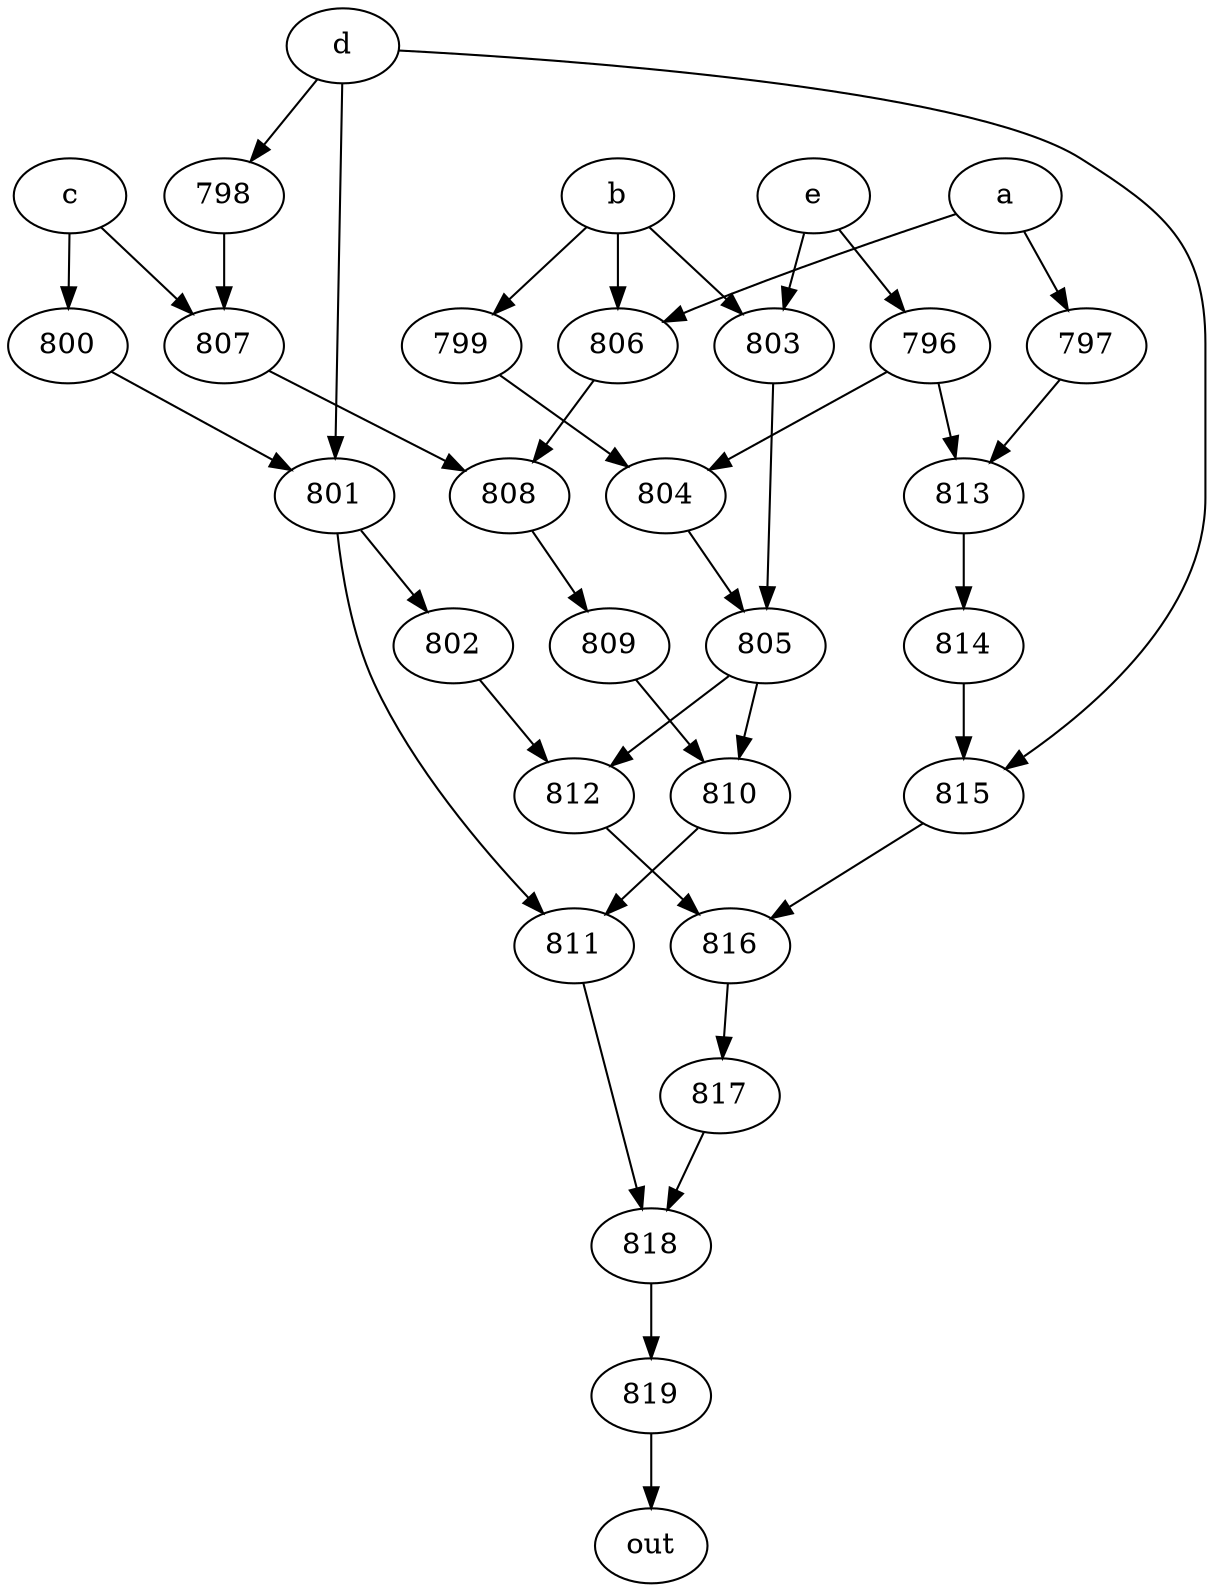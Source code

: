 strict digraph "" {
	819 -> out;
	a -> 797;
	a -> 806;
	797 -> 813;
	806 -> 808;
	813 -> 814;
	808 -> 809;
	b -> 806;
	b -> 799;
	b -> 803;
	799 -> 804;
	803 -> 805;
	804 -> 805;
	805 -> 812;
	805 -> 810;
	c -> 800;
	c -> 807;
	800 -> 801;
	807 -> 808;
	801 -> 802;
	801 -> 811;
	d -> 801;
	d -> 798;
	d -> 815;
	798 -> 807;
	815 -> 816;
	802 -> 812;
	811 -> 818;
	816 -> 817;
	e -> 803;
	e -> 796;
	796 -> 813;
	796 -> 804;
	814 -> 815;
	812 -> 816;
	818 -> 819;
	810 -> 811;
	809 -> 810;
	817 -> 818;
}
